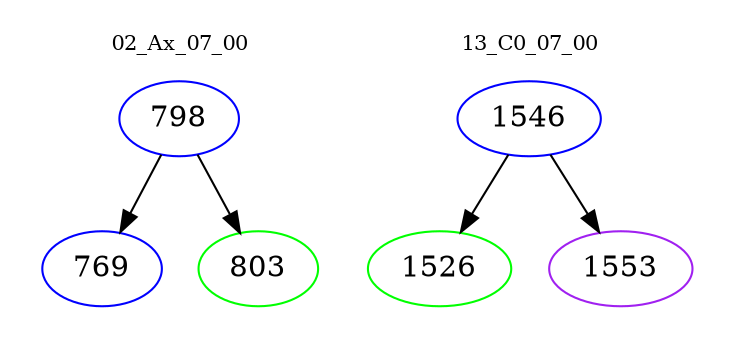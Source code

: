 digraph{
subgraph cluster_0 {
color = white
label = "02_Ax_07_00";
fontsize=10;
T0_798 [label="798", color="blue"]
T0_798 -> T0_769 [color="black"]
T0_769 [label="769", color="blue"]
T0_798 -> T0_803 [color="black"]
T0_803 [label="803", color="green"]
}
subgraph cluster_1 {
color = white
label = "13_C0_07_00";
fontsize=10;
T1_1546 [label="1546", color="blue"]
T1_1546 -> T1_1526 [color="black"]
T1_1526 [label="1526", color="green"]
T1_1546 -> T1_1553 [color="black"]
T1_1553 [label="1553", color="purple"]
}
}
